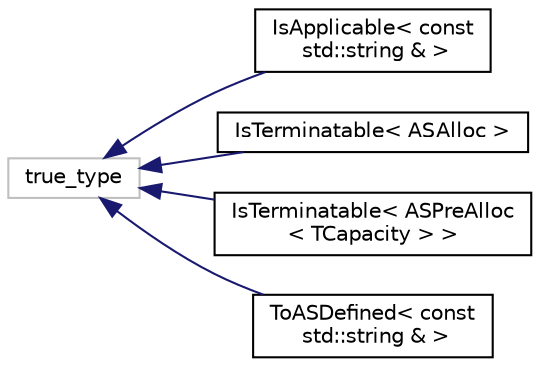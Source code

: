 digraph "Graphical Class Hierarchy"
{
  edge [fontname="Helvetica",fontsize="10",labelfontname="Helvetica",labelfontsize="10"];
  node [fontname="Helvetica",fontsize="10",shape=record];
  rankdir="LR";
  Node1 [label="true_type",height=0.2,width=0.4,color="grey75", fillcolor="white", style="filled"];
  Node1 -> Node2 [dir="back",color="midnightblue",fontsize="10",style="solid",fontname="Helvetica"];
  Node2 [label="IsApplicable\< const\l std::string & \>",height=0.2,width=0.4,color="black", fillcolor="white", style="filled",URL="$structaworx_1_1lib_1_1strings_1_1IsApplicable_3_01const_01std_1_1string_01_6_01_4.html"];
  Node1 -> Node3 [dir="back",color="midnightblue",fontsize="10",style="solid",fontname="Helvetica"];
  Node3 [label="IsTerminatable\< ASAlloc \>",height=0.2,width=0.4,color="black", fillcolor="white", style="filled",URL="$structaworx_1_1lib_1_1strings_1_1IsTerminatable_3_01ASAlloc_01_4.html"];
  Node1 -> Node4 [dir="back",color="midnightblue",fontsize="10",style="solid",fontname="Helvetica"];
  Node4 [label="IsTerminatable\< ASPreAlloc\l\< TCapacity \> \>",height=0.2,width=0.4,color="black", fillcolor="white", style="filled",URL="$structaworx_1_1lib_1_1strings_1_1IsTerminatable_3_01ASPreAlloc_3_01TCapacity_01_4_01_4.html"];
  Node1 -> Node5 [dir="back",color="midnightblue",fontsize="10",style="solid",fontname="Helvetica"];
  Node5 [label="ToASDefined\< const\l std::string & \>",height=0.2,width=0.4,color="black", fillcolor="white", style="filled",URL="$structaworx_1_1lib_1_1strings_1_1ToASDefined_3_01const_01std_1_1string_01_6_01_4.html"];
}
